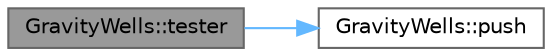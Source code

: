 digraph "GravityWells::tester"
{
 // LATEX_PDF_SIZE
  bgcolor="transparent";
  edge [fontname=Helvetica,fontsize=10,labelfontname=Helvetica,labelfontsize=10];
  node [fontname=Helvetica,fontsize=10,shape=box,height=0.2,width=0.4];
  rankdir="LR";
  Node1 [id="Node000001",label="GravityWells::tester",height=0.2,width=0.4,color="gray40", fillcolor="grey60", style="filled", fontcolor="black",tooltip=" "];
  Node1 -> Node2 [id="edge1_Node000001_Node000002",color="steelblue1",style="solid",tooltip=" "];
  Node2 [id="Node000002",label="GravityWells::push",height=0.2,width=0.4,color="grey40", fillcolor="white", style="filled",URL="$class_gravity_wells.html#a0b7802e5e90c3c6070476dc05426f0b3",tooltip=" "];
}
